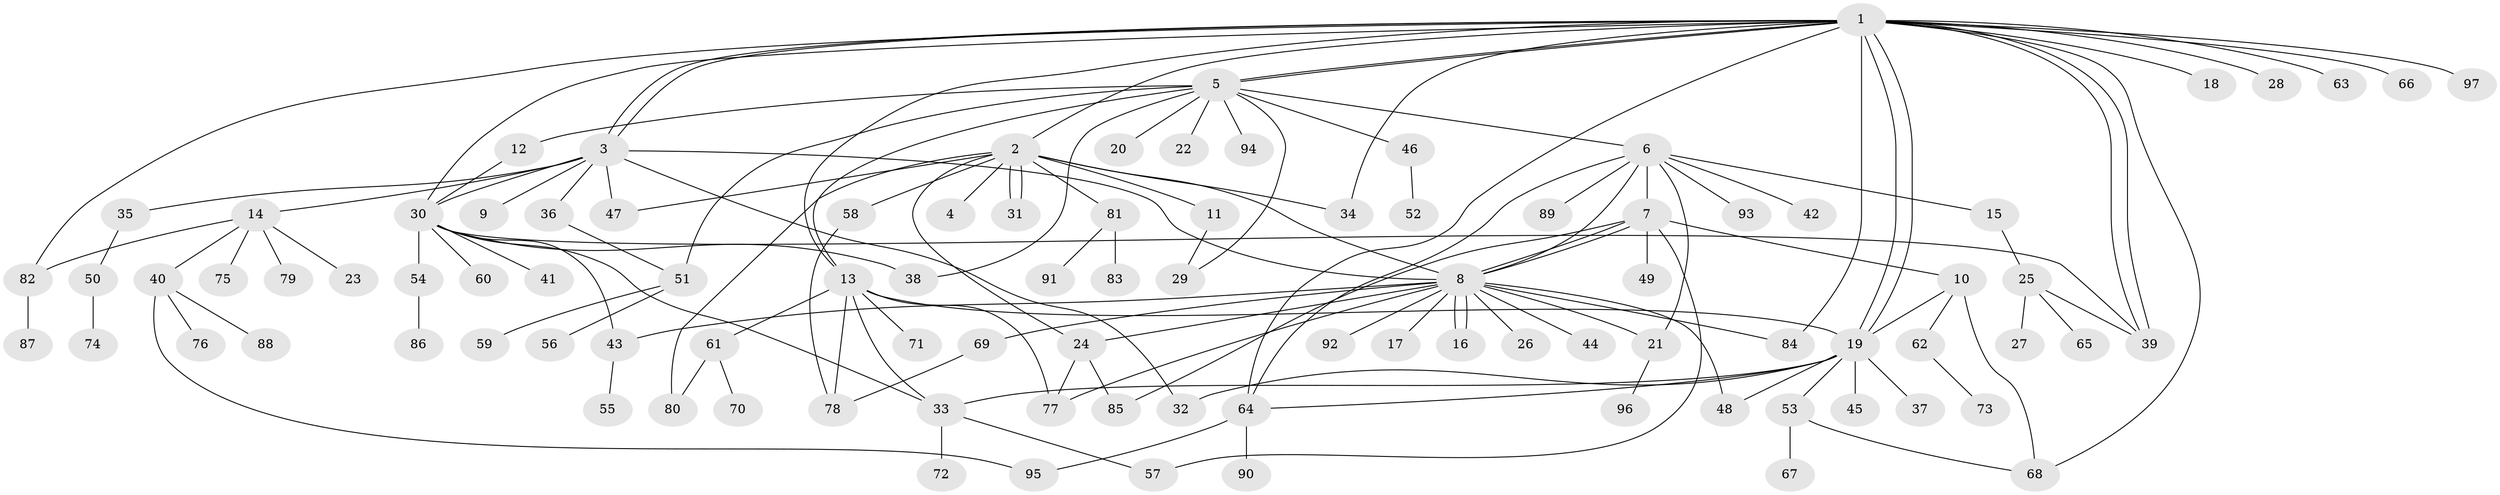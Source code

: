 // Generated by graph-tools (version 1.1) at 2025/26/03/09/25 03:26:06]
// undirected, 97 vertices, 139 edges
graph export_dot {
graph [start="1"]
  node [color=gray90,style=filled];
  1;
  2;
  3;
  4;
  5;
  6;
  7;
  8;
  9;
  10;
  11;
  12;
  13;
  14;
  15;
  16;
  17;
  18;
  19;
  20;
  21;
  22;
  23;
  24;
  25;
  26;
  27;
  28;
  29;
  30;
  31;
  32;
  33;
  34;
  35;
  36;
  37;
  38;
  39;
  40;
  41;
  42;
  43;
  44;
  45;
  46;
  47;
  48;
  49;
  50;
  51;
  52;
  53;
  54;
  55;
  56;
  57;
  58;
  59;
  60;
  61;
  62;
  63;
  64;
  65;
  66;
  67;
  68;
  69;
  70;
  71;
  72;
  73;
  74;
  75;
  76;
  77;
  78;
  79;
  80;
  81;
  82;
  83;
  84;
  85;
  86;
  87;
  88;
  89;
  90;
  91;
  92;
  93;
  94;
  95;
  96;
  97;
  1 -- 2;
  1 -- 3;
  1 -- 3;
  1 -- 5;
  1 -- 5;
  1 -- 13;
  1 -- 18;
  1 -- 19;
  1 -- 19;
  1 -- 28;
  1 -- 30;
  1 -- 34;
  1 -- 39;
  1 -- 39;
  1 -- 63;
  1 -- 64;
  1 -- 66;
  1 -- 68;
  1 -- 82;
  1 -- 84;
  1 -- 97;
  2 -- 4;
  2 -- 8;
  2 -- 11;
  2 -- 24;
  2 -- 31;
  2 -- 31;
  2 -- 34;
  2 -- 47;
  2 -- 58;
  2 -- 80;
  2 -- 81;
  3 -- 8;
  3 -- 9;
  3 -- 14;
  3 -- 30;
  3 -- 32;
  3 -- 35;
  3 -- 36;
  3 -- 47;
  5 -- 6;
  5 -- 12;
  5 -- 13;
  5 -- 20;
  5 -- 22;
  5 -- 29;
  5 -- 38;
  5 -- 46;
  5 -- 51;
  5 -- 94;
  6 -- 7;
  6 -- 8;
  6 -- 15;
  6 -- 21;
  6 -- 42;
  6 -- 64;
  6 -- 89;
  6 -- 93;
  7 -- 8;
  7 -- 8;
  7 -- 10;
  7 -- 49;
  7 -- 57;
  7 -- 85;
  8 -- 16;
  8 -- 16;
  8 -- 17;
  8 -- 21;
  8 -- 24;
  8 -- 26;
  8 -- 43;
  8 -- 44;
  8 -- 48;
  8 -- 69;
  8 -- 77;
  8 -- 84;
  8 -- 92;
  10 -- 19;
  10 -- 62;
  10 -- 68;
  11 -- 29;
  12 -- 30;
  13 -- 19;
  13 -- 33;
  13 -- 61;
  13 -- 71;
  13 -- 77;
  13 -- 78;
  14 -- 23;
  14 -- 40;
  14 -- 75;
  14 -- 79;
  14 -- 82;
  15 -- 25;
  19 -- 32;
  19 -- 33;
  19 -- 37;
  19 -- 45;
  19 -- 48;
  19 -- 53;
  19 -- 64;
  21 -- 96;
  24 -- 77;
  24 -- 85;
  25 -- 27;
  25 -- 39;
  25 -- 65;
  30 -- 33;
  30 -- 38;
  30 -- 39;
  30 -- 41;
  30 -- 43;
  30 -- 54;
  30 -- 60;
  33 -- 57;
  33 -- 72;
  35 -- 50;
  36 -- 51;
  40 -- 76;
  40 -- 88;
  40 -- 95;
  43 -- 55;
  46 -- 52;
  50 -- 74;
  51 -- 56;
  51 -- 59;
  53 -- 67;
  53 -- 68;
  54 -- 86;
  58 -- 78;
  61 -- 70;
  61 -- 80;
  62 -- 73;
  64 -- 90;
  64 -- 95;
  69 -- 78;
  81 -- 83;
  81 -- 91;
  82 -- 87;
}
